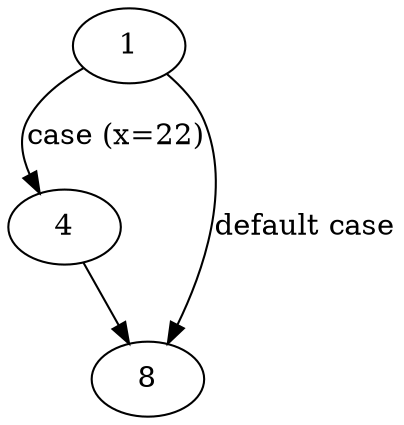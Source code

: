 strict digraph "chown_failure_ok" {
	// Node definitions.
	1 [entry=true];
	4;
	8;

	// Edge definitions.
	1 -> 4 [
		cond="case (x=22)"
		label="case (x=22)"
	];
	1 -> 8 [
		cond="default case"
		label="default case"
	];
	4 -> 8;
}